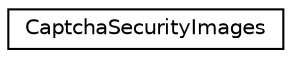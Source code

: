 digraph "Graphical Class Hierarchy"
{
 // LATEX_PDF_SIZE
  edge [fontname="Helvetica",fontsize="10",labelfontname="Helvetica",labelfontsize="10"];
  node [fontname="Helvetica",fontsize="10",shape=record];
  rankdir="LR";
  Node0 [label="CaptchaSecurityImages",height=0.2,width=0.4,color="black", fillcolor="white", style="filled",URL="$classCaptchaSecurityImages.html",tooltip=" "];
}
